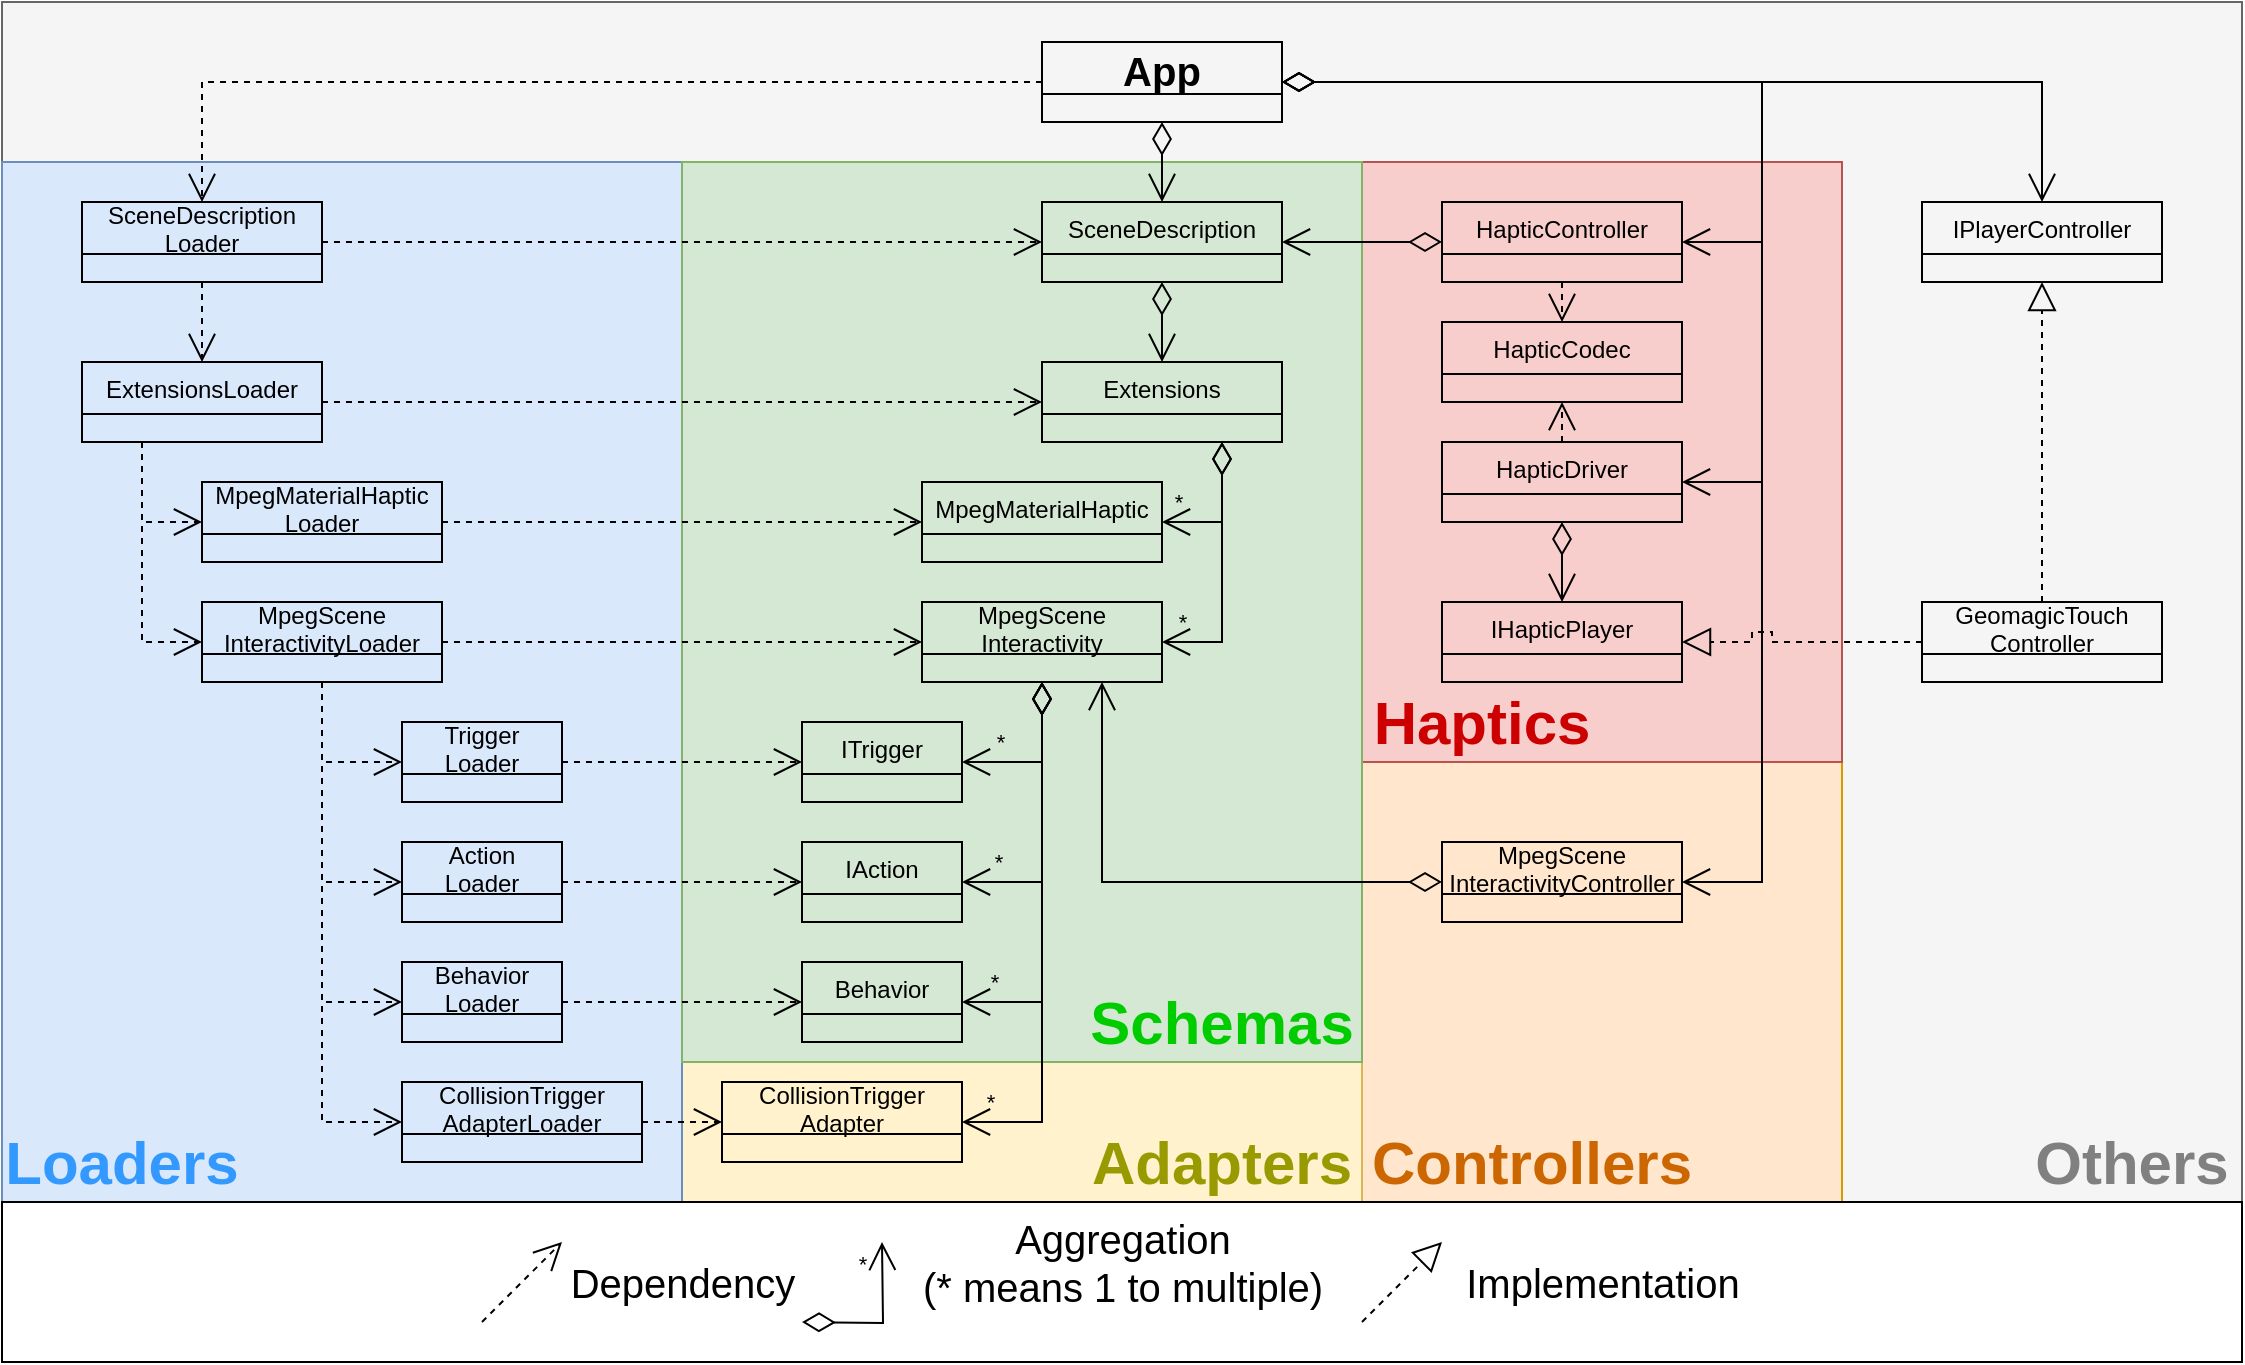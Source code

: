 <mxfile>
    <diagram id="fyaMgkiqP5mFAVbzANFP" name="第 1 页">
        <mxGraphModel dx="1521" dy="1124" grid="1" gridSize="10" guides="1" tooltips="1" connect="1" arrows="1" fold="1" page="1" pageScale="1" pageWidth="827" pageHeight="1169" math="0" shadow="0">
            <root>
                <mxCell id="0"/>
                <mxCell id="1" parent="0"/>
                <mxCell id="86" value="" style="rounded=0;whiteSpace=wrap;html=1;labelBackgroundColor=none;fillColor=#f5f5f5;strokeColor=#666666;fontColor=#333333;" vertex="1" parent="1">
                    <mxGeometry x="40" y="40" width="1120" height="600" as="geometry"/>
                </mxCell>
                <mxCell id="84" value="" style="rounded=0;whiteSpace=wrap;html=1;labelBackgroundColor=none;fillColor=#ffe6cc;strokeColor=#d79b00;" vertex="1" parent="1">
                    <mxGeometry x="720" y="420" width="240" height="220" as="geometry"/>
                </mxCell>
                <mxCell id="83" value="" style="rounded=0;whiteSpace=wrap;html=1;labelBackgroundColor=none;fillColor=#f8cecc;strokeColor=#b85450;" vertex="1" parent="1">
                    <mxGeometry x="720" y="120" width="240" height="300" as="geometry"/>
                </mxCell>
                <mxCell id="82" value="" style="rounded=0;whiteSpace=wrap;html=1;labelBackgroundColor=none;fillColor=#fff2cc;strokeColor=#d6b656;" vertex="1" parent="1">
                    <mxGeometry x="380" y="570" width="340" height="70" as="geometry"/>
                </mxCell>
                <mxCell id="81" value="" style="rounded=0;whiteSpace=wrap;html=1;labelBackgroundColor=none;fillColor=#dae8fc;strokeColor=#6c8ebf;" vertex="1" parent="1">
                    <mxGeometry x="40" y="120" width="340" height="520" as="geometry"/>
                </mxCell>
                <mxCell id="80" value="" style="rounded=0;whiteSpace=wrap;html=1;labelBackgroundColor=none;fillColor=#d5e8d4;strokeColor=#82b366;" vertex="1" parent="1">
                    <mxGeometry x="380" y="120" width="340" height="450" as="geometry"/>
                </mxCell>
                <mxCell id="2" value="App" style="swimlane;fontStyle=1;childLayout=stackLayout;horizontal=1;startSize=26;fillColor=none;horizontalStack=0;resizeParent=1;resizeParentMax=0;resizeLast=0;collapsible=1;marginBottom=0;fontSize=20;" parent="1" vertex="1">
                    <mxGeometry x="560" y="60" width="120" height="40" as="geometry"/>
                </mxCell>
                <mxCell id="6" value="IPlayerController" style="swimlane;fontStyle=0;childLayout=stackLayout;horizontal=1;startSize=26;fillColor=none;horizontalStack=0;resizeParent=1;resizeParentMax=0;resizeLast=0;collapsible=1;marginBottom=0;" parent="1" vertex="1">
                    <mxGeometry x="1000" y="140" width="120" height="40" as="geometry"/>
                </mxCell>
                <mxCell id="7" value="SceneDescription" style="swimlane;fontStyle=0;childLayout=stackLayout;horizontal=1;startSize=26;fillColor=none;horizontalStack=0;resizeParent=1;resizeParentMax=0;resizeLast=0;collapsible=1;marginBottom=0;" vertex="1" parent="1">
                    <mxGeometry x="560" y="140" width="120" height="40" as="geometry"/>
                </mxCell>
                <mxCell id="8" value="MpegScene&#10;InteractivityController" style="swimlane;fontStyle=0;childLayout=stackLayout;horizontal=1;startSize=26;fillColor=none;horizontalStack=0;resizeParent=1;resizeParentMax=0;resizeLast=0;collapsible=1;marginBottom=0;" vertex="1" parent="1">
                    <mxGeometry x="760" y="460" width="120" height="40" as="geometry"/>
                </mxCell>
                <mxCell id="9" value="HapticDriver" style="swimlane;fontStyle=0;childLayout=stackLayout;horizontal=1;startSize=26;fillColor=none;horizontalStack=0;resizeParent=1;resizeParentMax=0;resizeLast=0;collapsible=1;marginBottom=0;" vertex="1" parent="1">
                    <mxGeometry x="760" y="260" width="120" height="40" as="geometry"/>
                </mxCell>
                <mxCell id="10" value="HapticController" style="swimlane;fontStyle=0;childLayout=stackLayout;horizontal=1;startSize=26;fillColor=none;horizontalStack=0;resizeParent=1;resizeParentMax=0;resizeLast=0;collapsible=1;marginBottom=0;" vertex="1" parent="1">
                    <mxGeometry x="760" y="140" width="120" height="40" as="geometry"/>
                </mxCell>
                <mxCell id="11" value="IHapticPlayer" style="swimlane;fontStyle=0;childLayout=stackLayout;horizontal=1;startSize=26;fillColor=none;horizontalStack=0;resizeParent=1;resizeParentMax=0;resizeLast=0;collapsible=1;marginBottom=0;" vertex="1" parent="1">
                    <mxGeometry x="760" y="340" width="120" height="40" as="geometry"/>
                </mxCell>
                <mxCell id="12" value="" style="endArrow=open;html=1;endSize=12;startArrow=diamondThin;startSize=14;startFill=0;edgeStyle=orthogonalEdgeStyle;align=left;verticalAlign=bottom;exitX=1;exitY=0.5;exitDx=0;exitDy=0;entryX=1;entryY=0.5;entryDx=0;entryDy=0;rounded=0;" edge="1" parent="1" source="2" target="8">
                    <mxGeometry x="-1" y="3" relative="1" as="geometry">
                        <mxPoint x="950" y="350" as="sourcePoint"/>
                        <mxPoint x="1110" y="350" as="targetPoint"/>
                        <Array as="points">
                            <mxPoint x="920" y="80"/>
                            <mxPoint x="920" y="480"/>
                        </Array>
                    </mxGeometry>
                </mxCell>
                <mxCell id="13" value="" style="endArrow=open;html=1;endSize=12;startArrow=diamondThin;startSize=14;startFill=0;edgeStyle=orthogonalEdgeStyle;align=left;verticalAlign=bottom;exitX=1;exitY=0.5;exitDx=0;exitDy=0;entryX=1;entryY=0.5;entryDx=0;entryDy=0;rounded=0;" edge="1" parent="1" source="2" target="9">
                    <mxGeometry x="-1" y="3" relative="1" as="geometry">
                        <mxPoint x="850" y="170" as="sourcePoint"/>
                        <mxPoint x="890" y="170" as="targetPoint"/>
                        <Array as="points">
                            <mxPoint x="920" y="80"/>
                            <mxPoint x="920" y="280"/>
                        </Array>
                    </mxGeometry>
                </mxCell>
                <mxCell id="15" value="" style="endArrow=open;html=1;endSize=12;startArrow=diamondThin;startSize=14;startFill=0;edgeStyle=orthogonalEdgeStyle;align=left;verticalAlign=bottom;exitX=1;exitY=0.5;exitDx=0;exitDy=0;entryX=1;entryY=0.5;entryDx=0;entryDy=0;rounded=0;" edge="1" parent="1" source="2" target="10">
                    <mxGeometry x="-1" y="3" relative="1" as="geometry">
                        <mxPoint x="850" y="170" as="sourcePoint"/>
                        <mxPoint x="890" y="250" as="targetPoint"/>
                        <Array as="points">
                            <mxPoint x="920" y="80"/>
                            <mxPoint x="920" y="160"/>
                        </Array>
                    </mxGeometry>
                </mxCell>
                <mxCell id="16" value="" style="endArrow=open;html=1;endSize=12;startArrow=diamondThin;startSize=14;startFill=0;edgeStyle=orthogonalEdgeStyle;align=left;verticalAlign=bottom;entryX=0.5;entryY=0;entryDx=0;entryDy=0;rounded=0;exitX=1;exitY=0.5;exitDx=0;exitDy=0;" edge="1" parent="1" source="2" target="6">
                    <mxGeometry x="-1" y="3" relative="1" as="geometry">
                        <mxPoint x="990" y="-30" as="sourcePoint"/>
                        <mxPoint x="900" y="260" as="targetPoint"/>
                        <Array as="points">
                            <mxPoint x="1060" y="80"/>
                        </Array>
                    </mxGeometry>
                </mxCell>
                <mxCell id="17" value="" style="endArrow=open;html=1;endSize=12;startArrow=diamondThin;startSize=14;startFill=0;edgeStyle=orthogonalEdgeStyle;align=left;verticalAlign=bottom;rounded=0;entryX=0.5;entryY=0;entryDx=0;entryDy=0;exitX=0.5;exitY=1;exitDx=0;exitDy=0;" edge="1" parent="1" source="2" target="7">
                    <mxGeometry x="-1" y="3" relative="1" as="geometry">
                        <mxPoint x="720" y="100" as="sourcePoint"/>
                        <mxPoint x="690" y="150" as="targetPoint"/>
                        <Array as="points"/>
                    </mxGeometry>
                </mxCell>
                <mxCell id="18" value="" style="endArrow=open;html=1;endSize=12;startArrow=diamondThin;startSize=14;startFill=0;edgeStyle=orthogonalEdgeStyle;align=left;verticalAlign=bottom;exitX=0.5;exitY=1;exitDx=0;exitDy=0;entryX=0.5;entryY=0;entryDx=0;entryDy=0;rounded=0;" edge="1" parent="1" source="9" target="11">
                    <mxGeometry x="-1" y="3" relative="1" as="geometry">
                        <mxPoint x="690" y="-10.0" as="sourcePoint"/>
                        <mxPoint x="690" y="350" as="targetPoint"/>
                    </mxGeometry>
                </mxCell>
                <mxCell id="19" value="GeomagicTouch&#10;Controller" style="swimlane;fontStyle=0;childLayout=stackLayout;horizontal=1;startSize=26;fillColor=none;horizontalStack=0;resizeParent=1;resizeParentMax=0;resizeLast=0;collapsible=1;marginBottom=0;" vertex="1" parent="1">
                    <mxGeometry x="1000" y="340" width="120" height="40" as="geometry"/>
                </mxCell>
                <mxCell id="21" value="" style="endArrow=block;dashed=1;endFill=0;endSize=12;html=1;rounded=0;exitX=0;exitY=0.5;exitDx=0;exitDy=0;entryX=1;entryY=0.5;entryDx=0;entryDy=0;jumpStyle=sharp;jumpSize=10;" edge="1" parent="1" source="19" target="11">
                    <mxGeometry width="160" relative="1" as="geometry">
                        <mxPoint x="900" y="120" as="sourcePoint"/>
                        <mxPoint x="1060" y="120" as="targetPoint"/>
                    </mxGeometry>
                </mxCell>
                <mxCell id="23" value="" style="endArrow=block;dashed=1;endFill=0;endSize=12;html=1;rounded=0;exitX=0.5;exitY=0;exitDx=0;exitDy=0;entryX=0.5;entryY=1;entryDx=0;entryDy=0;" edge="1" parent="1" source="19" target="6">
                    <mxGeometry width="160" relative="1" as="geometry">
                        <mxPoint x="910" y="470" as="sourcePoint"/>
                        <mxPoint x="910" y="430" as="targetPoint"/>
                    </mxGeometry>
                </mxCell>
                <mxCell id="24" value="SceneDescription&#10;Loader" style="swimlane;fontStyle=0;childLayout=stackLayout;horizontal=1;startSize=26;fillColor=none;horizontalStack=0;resizeParent=1;resizeParentMax=0;resizeLast=0;collapsible=1;marginBottom=0;" vertex="1" parent="1">
                    <mxGeometry x="80" y="140" width="120" height="40" as="geometry"/>
                </mxCell>
                <mxCell id="25" value="" style="endArrow=open;endSize=12;dashed=1;html=1;rounded=0;entryX=0.5;entryY=0;entryDx=0;entryDy=0;exitX=0;exitY=0.5;exitDx=0;exitDy=0;" edge="1" parent="1" source="2" target="24">
                    <mxGeometry width="160" relative="1" as="geometry">
                        <mxPoint x="640" y="80" as="sourcePoint"/>
                        <mxPoint x="750" y="240" as="targetPoint"/>
                        <Array as="points">
                            <mxPoint x="140" y="80"/>
                            <mxPoint x="140" y="100"/>
                        </Array>
                    </mxGeometry>
                </mxCell>
                <mxCell id="26" value="" style="endArrow=open;endSize=12;dashed=1;html=1;rounded=0;exitX=1;exitY=0.5;exitDx=0;exitDy=0;entryX=0;entryY=0.5;entryDx=0;entryDy=0;" edge="1" parent="1" source="24" target="7">
                    <mxGeometry width="160" relative="1" as="geometry">
                        <mxPoint x="690" y="90" as="sourcePoint"/>
                        <mxPoint x="410" y="60" as="targetPoint"/>
                        <Array as="points"/>
                    </mxGeometry>
                </mxCell>
                <mxCell id="27" value="ExtensionsLoader" style="swimlane;fontStyle=0;childLayout=stackLayout;horizontal=1;startSize=26;fillColor=none;horizontalStack=0;resizeParent=1;resizeParentMax=0;resizeLast=0;collapsible=1;marginBottom=0;" vertex="1" parent="1">
                    <mxGeometry x="80" y="220" width="120" height="40" as="geometry"/>
                </mxCell>
                <mxCell id="29" value="" style="endArrow=open;endSize=12;dashed=1;html=1;rounded=0;exitX=0.5;exitY=1;exitDx=0;exitDy=0;entryX=0.5;entryY=0;entryDx=0;entryDy=0;" edge="1" parent="1" source="24" target="27">
                    <mxGeometry width="160" relative="1" as="geometry">
                        <mxPoint x="250" y="170.0" as="sourcePoint"/>
                        <mxPoint x="290" y="170.0" as="targetPoint"/>
                        <Array as="points"/>
                    </mxGeometry>
                </mxCell>
                <mxCell id="30" value="Extensions" style="swimlane;fontStyle=0;childLayout=stackLayout;horizontal=1;startSize=26;fillColor=none;horizontalStack=0;resizeParent=1;resizeParentMax=0;resizeLast=0;collapsible=1;marginBottom=0;" vertex="1" parent="1">
                    <mxGeometry x="560" y="220" width="120" height="40" as="geometry"/>
                </mxCell>
                <mxCell id="31" value="" style="endArrow=open;html=1;endSize=12;startArrow=diamondThin;startSize=14;startFill=0;edgeStyle=orthogonalEdgeStyle;align=left;verticalAlign=bottom;exitX=0.5;exitY=1;exitDx=0;exitDy=0;entryX=0.5;entryY=0;entryDx=0;entryDy=0;rounded=0;" edge="1" parent="1" source="7" target="30">
                    <mxGeometry x="-1" y="3" relative="1" as="geometry">
                        <mxPoint x="750" y="110.0" as="sourcePoint"/>
                        <mxPoint x="750" y="470" as="targetPoint"/>
                    </mxGeometry>
                </mxCell>
                <mxCell id="32" value="" style="endArrow=open;endSize=12;dashed=1;html=1;rounded=0;exitX=1;exitY=0.5;exitDx=0;exitDy=0;entryX=0;entryY=0.5;entryDx=0;entryDy=0;" edge="1" parent="1" source="27" target="30">
                    <mxGeometry width="160" relative="1" as="geometry">
                        <mxPoint x="490" y="170.0" as="sourcePoint"/>
                        <mxPoint x="530" y="170.0" as="targetPoint"/>
                        <Array as="points"/>
                    </mxGeometry>
                </mxCell>
                <mxCell id="33" value="MpegMaterialHaptic" style="swimlane;fontStyle=0;childLayout=stackLayout;horizontal=1;startSize=26;fillColor=none;horizontalStack=0;resizeParent=1;resizeParentMax=0;resizeLast=0;collapsible=1;marginBottom=0;" vertex="1" parent="1">
                    <mxGeometry x="500" y="280" width="120" height="40" as="geometry"/>
                </mxCell>
                <mxCell id="34" value="MpegScene&#10;Interactivity" style="swimlane;fontStyle=0;childLayout=stackLayout;horizontal=1;startSize=26;fillColor=none;horizontalStack=0;resizeParent=1;resizeParentMax=0;resizeLast=0;collapsible=1;marginBottom=0;" vertex="1" parent="1">
                    <mxGeometry x="500" y="340" width="120" height="40" as="geometry"/>
                </mxCell>
                <mxCell id="35" value="" style="endArrow=open;html=1;endSize=12;startArrow=diamondThin;startSize=14;startFill=0;edgeStyle=orthogonalEdgeStyle;align=left;verticalAlign=bottom;exitX=0.75;exitY=1;exitDx=0;exitDy=0;entryX=1;entryY=0.5;entryDx=0;entryDy=0;rounded=0;" edge="1" parent="1" source="30" target="33">
                    <mxGeometry x="-1" y="3" relative="1" as="geometry">
                        <mxPoint x="630" y="190.0" as="sourcePoint"/>
                        <mxPoint x="630" y="230.0" as="targetPoint"/>
                        <Array as="points">
                            <mxPoint x="650" y="300"/>
                        </Array>
                    </mxGeometry>
                </mxCell>
                <mxCell id="38" value="*" style="edgeLabel;html=1;align=center;verticalAlign=middle;resizable=0;points=[];labelBackgroundColor=none;" vertex="1" connectable="0" parent="35">
                    <mxGeometry x="0.574" relative="1" as="geometry">
                        <mxPoint x="-7" y="-10" as="offset"/>
                    </mxGeometry>
                </mxCell>
                <mxCell id="36" value="" style="endArrow=open;html=1;endSize=12;startArrow=diamondThin;startSize=14;startFill=0;edgeStyle=orthogonalEdgeStyle;align=left;verticalAlign=bottom;exitX=0.75;exitY=1;exitDx=0;exitDy=0;entryX=1;entryY=0.5;entryDx=0;entryDy=0;rounded=0;" edge="1" parent="1" source="30" target="34">
                    <mxGeometry x="-1" y="3" relative="1" as="geometry">
                        <mxPoint x="630" y="270" as="sourcePoint"/>
                        <mxPoint x="610" y="330" as="targetPoint"/>
                    </mxGeometry>
                </mxCell>
                <mxCell id="39" value="*" style="edgeLabel;html=1;align=center;verticalAlign=middle;resizable=0;points=[];labelBackgroundColor=none;" vertex="1" connectable="0" parent="36">
                    <mxGeometry x="0.845" relative="1" as="geometry">
                        <mxPoint y="-10" as="offset"/>
                    </mxGeometry>
                </mxCell>
                <mxCell id="37" value="ITrigger" style="swimlane;fontStyle=0;childLayout=stackLayout;horizontal=1;startSize=26;fillColor=none;horizontalStack=0;resizeParent=1;resizeParentMax=0;resizeLast=0;collapsible=1;marginBottom=0;" vertex="1" parent="1">
                    <mxGeometry x="440" y="400" width="80" height="40" as="geometry"/>
                </mxCell>
                <mxCell id="40" value="IAction" style="swimlane;fontStyle=0;childLayout=stackLayout;horizontal=1;startSize=26;fillColor=none;horizontalStack=0;resizeParent=1;resizeParentMax=0;resizeLast=0;collapsible=1;marginBottom=0;" vertex="1" parent="1">
                    <mxGeometry x="440" y="460" width="80" height="40" as="geometry"/>
                </mxCell>
                <mxCell id="41" value="Behavior" style="swimlane;fontStyle=0;childLayout=stackLayout;horizontal=1;startSize=26;fillColor=none;horizontalStack=0;resizeParent=1;resizeParentMax=0;resizeLast=0;collapsible=1;marginBottom=0;" vertex="1" parent="1">
                    <mxGeometry x="440" y="520" width="80" height="40" as="geometry"/>
                </mxCell>
                <mxCell id="42" value="" style="endArrow=open;html=1;endSize=12;startArrow=diamondThin;startSize=14;startFill=0;edgeStyle=orthogonalEdgeStyle;align=left;verticalAlign=bottom;exitX=0.5;exitY=1;exitDx=0;exitDy=0;entryX=1;entryY=0.5;entryDx=0;entryDy=0;rounded=0;" edge="1" parent="1" source="34" target="37">
                    <mxGeometry x="-1" y="3" relative="1" as="geometry">
                        <mxPoint x="630" y="270" as="sourcePoint"/>
                        <mxPoint x="610" y="410" as="targetPoint"/>
                    </mxGeometry>
                </mxCell>
                <mxCell id="43" value="*" style="edgeLabel;html=1;align=center;verticalAlign=middle;resizable=0;points=[];labelBackgroundColor=none;" vertex="1" connectable="0" parent="42">
                    <mxGeometry x="0.845" relative="1" as="geometry">
                        <mxPoint x="13" y="-10" as="offset"/>
                    </mxGeometry>
                </mxCell>
                <mxCell id="44" value="" style="endArrow=open;html=1;endSize=12;startArrow=diamondThin;startSize=14;startFill=0;edgeStyle=orthogonalEdgeStyle;align=left;verticalAlign=bottom;exitX=0.5;exitY=1;exitDx=0;exitDy=0;entryX=1;entryY=0.5;entryDx=0;entryDy=0;rounded=0;" edge="1" parent="1" source="34" target="40">
                    <mxGeometry x="-1" y="3" relative="1" as="geometry">
                        <mxPoint x="600" y="430" as="sourcePoint"/>
                        <mxPoint x="570" y="490" as="targetPoint"/>
                    </mxGeometry>
                </mxCell>
                <mxCell id="45" value="*" style="edgeLabel;html=1;align=center;verticalAlign=middle;resizable=0;points=[];labelBackgroundColor=none;" vertex="1" connectable="0" parent="44">
                    <mxGeometry x="0.845" relative="1" as="geometry">
                        <mxPoint x="7" y="-10" as="offset"/>
                    </mxGeometry>
                </mxCell>
                <mxCell id="46" value="" style="endArrow=open;html=1;endSize=12;startArrow=diamondThin;startSize=14;startFill=0;edgeStyle=orthogonalEdgeStyle;align=left;verticalAlign=bottom;entryX=1;entryY=0.5;entryDx=0;entryDy=0;rounded=0;exitX=0.5;exitY=1;exitDx=0;exitDy=0;" edge="1" parent="1" source="34" target="41">
                    <mxGeometry x="-1" y="3" relative="1" as="geometry">
                        <mxPoint x="550" y="420" as="sourcePoint"/>
                        <mxPoint x="570" y="570" as="targetPoint"/>
                    </mxGeometry>
                </mxCell>
                <mxCell id="47" value="*" style="edgeLabel;html=1;align=center;verticalAlign=middle;resizable=0;points=[];labelBackgroundColor=none;" vertex="1" connectable="0" parent="46">
                    <mxGeometry x="0.845" relative="1" as="geometry">
                        <mxPoint y="-10" as="offset"/>
                    </mxGeometry>
                </mxCell>
                <mxCell id="48" value="CollisionTrigger&#10;Adapter" style="swimlane;fontStyle=0;childLayout=stackLayout;horizontal=1;startSize=26;fillColor=none;horizontalStack=0;resizeParent=1;resizeParentMax=0;resizeLast=0;collapsible=1;marginBottom=0;" vertex="1" parent="1">
                    <mxGeometry x="400" y="580" width="120" height="40" as="geometry"/>
                </mxCell>
                <mxCell id="49" value="" style="endArrow=open;html=1;endSize=12;startArrow=diamondThin;startSize=14;startFill=0;edgeStyle=orthogonalEdgeStyle;align=left;verticalAlign=bottom;exitX=0.5;exitY=1;exitDx=0;exitDy=0;entryX=1;entryY=0.5;entryDx=0;entryDy=0;rounded=0;" edge="1" parent="1" source="34" target="48">
                    <mxGeometry x="-1" y="3" relative="1" as="geometry">
                        <mxPoint x="600" y="430" as="sourcePoint"/>
                        <mxPoint x="570" y="650" as="targetPoint"/>
                    </mxGeometry>
                </mxCell>
                <mxCell id="50" value="*" style="edgeLabel;html=1;align=center;verticalAlign=middle;resizable=0;points=[];labelBackgroundColor=none;" vertex="1" connectable="0" parent="49">
                    <mxGeometry x="0.845" relative="1" as="geometry">
                        <mxPoint x="-6" y="-10" as="offset"/>
                    </mxGeometry>
                </mxCell>
                <mxCell id="51" value="MpegMaterialHaptic&#10;Loader" style="swimlane;fontStyle=0;childLayout=stackLayout;horizontal=1;startSize=26;fillColor=none;horizontalStack=0;resizeParent=1;resizeParentMax=0;resizeLast=0;collapsible=1;marginBottom=0;" vertex="1" parent="1">
                    <mxGeometry x="140" y="280" width="120" height="40" as="geometry"/>
                </mxCell>
                <mxCell id="52" value="MpegScene&#10;InteractivityLoader" style="swimlane;fontStyle=0;childLayout=stackLayout;horizontal=1;startSize=26;fillColor=none;horizontalStack=0;resizeParent=1;resizeParentMax=0;resizeLast=0;collapsible=1;marginBottom=0;" vertex="1" parent="1">
                    <mxGeometry x="140" y="340" width="120" height="40" as="geometry"/>
                </mxCell>
                <mxCell id="55" value="" style="endArrow=open;endSize=12;dashed=1;html=1;rounded=0;exitX=1;exitY=0.5;exitDx=0;exitDy=0;entryX=0;entryY=0.5;entryDx=0;entryDy=0;" edge="1" parent="1" source="51" target="33">
                    <mxGeometry width="160" relative="1" as="geometry">
                        <mxPoint x="370" y="250" as="sourcePoint"/>
                        <mxPoint x="570" y="250" as="targetPoint"/>
                        <Array as="points"/>
                    </mxGeometry>
                </mxCell>
                <mxCell id="56" value="" style="endArrow=open;endSize=12;dashed=1;html=1;rounded=0;exitX=1;exitY=0.5;exitDx=0;exitDy=0;entryX=0;entryY=0.5;entryDx=0;entryDy=0;" edge="1" parent="1" source="52" target="34">
                    <mxGeometry width="160" relative="1" as="geometry">
                        <mxPoint x="380" y="260" as="sourcePoint"/>
                        <mxPoint x="580" y="260" as="targetPoint"/>
                        <Array as="points"/>
                    </mxGeometry>
                </mxCell>
                <mxCell id="57" value="Trigger&#10;Loader" style="swimlane;fontStyle=0;childLayout=stackLayout;horizontal=1;startSize=26;fillColor=none;horizontalStack=0;resizeParent=1;resizeParentMax=0;resizeLast=0;collapsible=1;marginBottom=0;" vertex="1" parent="1">
                    <mxGeometry x="240" y="400" width="80" height="40" as="geometry"/>
                </mxCell>
                <mxCell id="58" value="Action&#10;Loader" style="swimlane;fontStyle=0;childLayout=stackLayout;horizontal=1;startSize=26;fillColor=none;horizontalStack=0;resizeParent=1;resizeParentMax=0;resizeLast=0;collapsible=1;marginBottom=0;" vertex="1" parent="1">
                    <mxGeometry x="240" y="460" width="80" height="40" as="geometry"/>
                </mxCell>
                <mxCell id="59" value="Behavior&#10;Loader" style="swimlane;fontStyle=0;childLayout=stackLayout;horizontal=1;startSize=26;fillColor=none;horizontalStack=0;resizeParent=1;resizeParentMax=0;resizeLast=0;collapsible=1;marginBottom=0;" vertex="1" parent="1">
                    <mxGeometry x="240" y="520" width="80" height="40" as="geometry"/>
                </mxCell>
                <mxCell id="60" value="" style="endArrow=open;endSize=12;dashed=1;html=1;rounded=0;exitX=0.25;exitY=1;exitDx=0;exitDy=0;entryX=0;entryY=0.5;entryDx=0;entryDy=0;" edge="1" parent="1" source="27" target="51">
                    <mxGeometry width="160" relative="1" as="geometry">
                        <mxPoint x="210" y="250" as="sourcePoint"/>
                        <mxPoint x="450" y="250" as="targetPoint"/>
                        <Array as="points">
                            <mxPoint x="110" y="300"/>
                        </Array>
                    </mxGeometry>
                </mxCell>
                <mxCell id="61" value="" style="endArrow=open;endSize=12;dashed=1;html=1;rounded=0;exitX=0.25;exitY=1;exitDx=0;exitDy=0;entryX=0;entryY=0.5;entryDx=0;entryDy=0;" edge="1" parent="1" source="27" target="52">
                    <mxGeometry width="160" relative="1" as="geometry">
                        <mxPoint x="220" y="260" as="sourcePoint"/>
                        <mxPoint x="460" y="260" as="targetPoint"/>
                        <Array as="points">
                            <mxPoint x="110" y="360"/>
                        </Array>
                    </mxGeometry>
                </mxCell>
                <mxCell id="62" value="" style="endArrow=open;endSize=12;dashed=1;html=1;rounded=0;exitX=0.5;exitY=1;exitDx=0;exitDy=0;entryX=0;entryY=0.5;entryDx=0;entryDy=0;" edge="1" parent="1" source="52" target="57">
                    <mxGeometry width="160" relative="1" as="geometry">
                        <mxPoint x="120" y="270" as="sourcePoint"/>
                        <mxPoint x="130" y="520" as="targetPoint"/>
                        <Array as="points">
                            <mxPoint x="200" y="420"/>
                        </Array>
                    </mxGeometry>
                </mxCell>
                <mxCell id="63" value="" style="endArrow=open;endSize=12;dashed=1;html=1;rounded=0;exitX=0.5;exitY=1;exitDx=0;exitDy=0;entryX=0;entryY=0.5;entryDx=0;entryDy=0;" edge="1" parent="1" source="52" target="58">
                    <mxGeometry width="160" relative="1" as="geometry">
                        <mxPoint x="60" y="510" as="sourcePoint"/>
                        <mxPoint x="90" y="570" as="targetPoint"/>
                        <Array as="points">
                            <mxPoint x="200" y="480"/>
                        </Array>
                    </mxGeometry>
                </mxCell>
                <mxCell id="64" value="" style="endArrow=open;endSize=12;dashed=1;html=1;rounded=0;exitX=0.5;exitY=1;exitDx=0;exitDy=0;entryX=0;entryY=0.5;entryDx=0;entryDy=0;" edge="1" parent="1" source="52" target="59">
                    <mxGeometry width="160" relative="1" as="geometry">
                        <mxPoint x="190" y="440" as="sourcePoint"/>
                        <mxPoint x="220" y="500" as="targetPoint"/>
                        <Array as="points">
                            <mxPoint x="200" y="540"/>
                        </Array>
                    </mxGeometry>
                </mxCell>
                <mxCell id="65" value="" style="endArrow=open;endSize=12;dashed=1;html=1;rounded=0;exitX=1;exitY=0.5;exitDx=0;exitDy=0;entryX=0;entryY=0.5;entryDx=0;entryDy=0;" edge="1" parent="1" source="57" target="37">
                    <mxGeometry width="160" relative="1" as="geometry">
                        <mxPoint x="350" y="410" as="sourcePoint"/>
                        <mxPoint x="510" y="410" as="targetPoint"/>
                        <Array as="points"/>
                    </mxGeometry>
                </mxCell>
                <mxCell id="66" value="" style="endArrow=open;endSize=12;dashed=1;html=1;rounded=0;exitX=1;exitY=0.5;exitDx=0;exitDy=0;entryX=0;entryY=0.5;entryDx=0;entryDy=0;" edge="1" parent="1" source="58" target="40">
                    <mxGeometry width="160" relative="1" as="geometry">
                        <mxPoint x="360" y="420" as="sourcePoint"/>
                        <mxPoint x="520" y="420" as="targetPoint"/>
                        <Array as="points"/>
                    </mxGeometry>
                </mxCell>
                <mxCell id="67" value="" style="endArrow=open;endSize=12;dashed=1;html=1;rounded=0;exitX=1;exitY=0.5;exitDx=0;exitDy=0;entryX=0;entryY=0.5;entryDx=0;entryDy=0;" edge="1" parent="1" source="59" target="41">
                    <mxGeometry width="160" relative="1" as="geometry">
                        <mxPoint x="370" y="430" as="sourcePoint"/>
                        <mxPoint x="530" y="430" as="targetPoint"/>
                        <Array as="points"/>
                    </mxGeometry>
                </mxCell>
                <mxCell id="68" value="CollisionTrigger&#10;AdapterLoader" style="swimlane;fontStyle=0;childLayout=stackLayout;horizontal=1;startSize=26;fillColor=none;horizontalStack=0;resizeParent=1;resizeParentMax=0;resizeLast=0;collapsible=1;marginBottom=0;" vertex="1" parent="1">
                    <mxGeometry x="240" y="580" width="120" height="40" as="geometry"/>
                </mxCell>
                <mxCell id="69" value="" style="endArrow=open;endSize=12;dashed=1;html=1;rounded=0;exitX=1;exitY=0.5;exitDx=0;exitDy=0;entryX=0;entryY=0.5;entryDx=0;entryDy=0;" edge="1" parent="1" source="68" target="48">
                    <mxGeometry width="160" relative="1" as="geometry">
                        <mxPoint x="370" y="650" as="sourcePoint"/>
                        <mxPoint x="490" y="650" as="targetPoint"/>
                        <Array as="points"/>
                    </mxGeometry>
                </mxCell>
                <mxCell id="70" value="" style="endArrow=open;endSize=12;dashed=1;html=1;rounded=0;exitX=0.5;exitY=1;exitDx=0;exitDy=0;entryX=0;entryY=0.5;entryDx=0;entryDy=0;" edge="1" parent="1" source="52" target="68">
                    <mxGeometry width="160" relative="1" as="geometry">
                        <mxPoint x="180" y="430" as="sourcePoint"/>
                        <mxPoint x="210" y="650" as="targetPoint"/>
                        <Array as="points">
                            <mxPoint x="200" y="600"/>
                        </Array>
                    </mxGeometry>
                </mxCell>
                <mxCell id="74" value="HapticCodec" style="swimlane;fontStyle=0;childLayout=stackLayout;horizontal=1;startSize=26;fillColor=none;horizontalStack=0;resizeParent=1;resizeParentMax=0;resizeLast=0;collapsible=1;marginBottom=0;" vertex="1" parent="1">
                    <mxGeometry x="760" y="200" width="120" height="40" as="geometry"/>
                </mxCell>
                <mxCell id="75" value="" style="endArrow=open;endSize=12;dashed=1;html=1;rounded=0;exitX=0.5;exitY=1;exitDx=0;exitDy=0;entryX=0.5;entryY=0;entryDx=0;entryDy=0;" edge="1" parent="1" source="10" target="74">
                    <mxGeometry width="160" relative="1" as="geometry">
                        <mxPoint x="960" y="359.5" as="sourcePoint"/>
                        <mxPoint x="1240" y="359.5" as="targetPoint"/>
                        <Array as="points"/>
                    </mxGeometry>
                </mxCell>
                <mxCell id="76" value="" style="endArrow=open;endSize=12;dashed=1;html=1;rounded=0;exitX=0.5;exitY=0;exitDx=0;exitDy=0;entryX=0.5;entryY=1;entryDx=0;entryDy=0;" edge="1" parent="1" source="9" target="74">
                    <mxGeometry width="160" relative="1" as="geometry">
                        <mxPoint x="180" y="140" as="sourcePoint"/>
                        <mxPoint x="460" y="140" as="targetPoint"/>
                        <Array as="points"/>
                    </mxGeometry>
                </mxCell>
                <mxCell id="77" value="" style="endArrow=open;html=1;endSize=12;startArrow=diamondThin;startSize=14;startFill=0;edgeStyle=orthogonalEdgeStyle;align=left;verticalAlign=bottom;exitX=0;exitY=0.5;exitDx=0;exitDy=0;entryX=0.75;entryY=1;entryDx=0;entryDy=0;rounded=0;" edge="1" parent="1" source="8" target="34">
                    <mxGeometry x="-1" y="3" relative="1" as="geometry">
                        <mxPoint x="600" y="430" as="sourcePoint"/>
                        <mxPoint x="570" y="730" as="targetPoint"/>
                        <Array as="points">
                            <mxPoint x="590" y="480"/>
                        </Array>
                    </mxGeometry>
                </mxCell>
                <mxCell id="79" value="" style="endArrow=open;html=1;endSize=12;startArrow=diamondThin;startSize=14;startFill=0;edgeStyle=orthogonalEdgeStyle;align=left;verticalAlign=bottom;rounded=0;entryX=1;entryY=0.5;entryDx=0;entryDy=0;jumpStyle=none;jumpSize=10;exitX=0;exitY=0.5;exitDx=0;exitDy=0;" edge="1" parent="1" source="10" target="7">
                    <mxGeometry x="-1" y="3" relative="1" as="geometry">
                        <mxPoint x="740" y="210" as="sourcePoint"/>
                        <mxPoint x="470" y="100" as="targetPoint"/>
                        <Array as="points"/>
                    </mxGeometry>
                </mxCell>
                <mxCell id="87" value="Loaders" style="text;html=1;strokeColor=none;fillColor=none;align=center;verticalAlign=middle;whiteSpace=wrap;rounded=0;labelBackgroundColor=none;fontStyle=1;fontColor=#3399FF;fontSize=30;" vertex="1" parent="1">
                    <mxGeometry x="40" y="600" width="120" height="40" as="geometry"/>
                </mxCell>
                <mxCell id="88" value="Schemas" style="text;html=1;strokeColor=none;fillColor=none;align=center;verticalAlign=middle;whiteSpace=wrap;rounded=0;labelBackgroundColor=none;fontStyle=1;fontColor=#00CC00;fontSize=30;" vertex="1" parent="1">
                    <mxGeometry x="580" y="530" width="140" height="40" as="geometry"/>
                </mxCell>
                <mxCell id="89" value="Adapters" style="text;html=1;strokeColor=none;fillColor=none;align=center;verticalAlign=middle;whiteSpace=wrap;rounded=0;labelBackgroundColor=none;fontStyle=1;fontColor=#999900;fontSize=30;labelBorderColor=none;" vertex="1" parent="1">
                    <mxGeometry x="580" y="600" width="140" height="40" as="geometry"/>
                </mxCell>
                <mxCell id="90" value="Controllers" style="text;html=1;strokeColor=none;fillColor=none;align=center;verticalAlign=middle;whiteSpace=wrap;rounded=0;labelBackgroundColor=none;fontStyle=1;fontColor=#CC6600;fontSize=30;" vertex="1" parent="1">
                    <mxGeometry x="720" y="600" width="170" height="40" as="geometry"/>
                </mxCell>
                <mxCell id="91" value="Haptics" style="text;html=1;strokeColor=none;fillColor=none;align=center;verticalAlign=middle;whiteSpace=wrap;rounded=0;labelBackgroundColor=none;fontStyle=1;fontColor=#CC0000;fontSize=30;" vertex="1" parent="1">
                    <mxGeometry x="720" y="380" width="120" height="40" as="geometry"/>
                </mxCell>
                <mxCell id="92" value="Others" style="text;html=1;strokeColor=none;fillColor=none;align=center;verticalAlign=middle;whiteSpace=wrap;rounded=0;labelBackgroundColor=none;fontStyle=1;fontColor=#808080;fontSize=30;" vertex="1" parent="1">
                    <mxGeometry x="1050" y="600" width="110" height="40" as="geometry"/>
                </mxCell>
                <mxCell id="100" value="" style="rounded=0;whiteSpace=wrap;html=1;labelBackgroundColor=none;labelBorderColor=none;fontSize=20;fontColor=#000000;fillColor=none;" vertex="1" parent="1">
                    <mxGeometry x="40" y="640" width="1120" height="80" as="geometry"/>
                </mxCell>
                <mxCell id="93" value="" style="endArrow=open;endSize=12;dashed=1;html=1;rounded=0;" edge="1" parent="1">
                    <mxGeometry width="160" relative="1" as="geometry">
                        <mxPoint x="280" y="700" as="sourcePoint"/>
                        <mxPoint x="320" y="660" as="targetPoint"/>
                        <Array as="points"/>
                    </mxGeometry>
                </mxCell>
                <mxCell id="94" value="Dependency" style="text;html=1;align=center;verticalAlign=middle;resizable=0;points=[];autosize=1;strokeColor=none;fillColor=none;fontSize=20;fontColor=#000000;" vertex="1" parent="1">
                    <mxGeometry x="310.345" y="660.003" width="140" height="40" as="geometry"/>
                </mxCell>
                <mxCell id="95" value="" style="endArrow=open;html=1;endSize=12;startArrow=diamondThin;startSize=14;startFill=0;edgeStyle=orthogonalEdgeStyle;align=left;verticalAlign=bottom;rounded=0;" edge="1" parent="1">
                    <mxGeometry x="-1" y="3" relative="1" as="geometry">
                        <mxPoint x="440" y="700" as="sourcePoint"/>
                        <mxPoint x="479.998" y="660.003" as="targetPoint"/>
                    </mxGeometry>
                </mxCell>
                <mxCell id="96" value="*" style="edgeLabel;html=1;align=center;verticalAlign=middle;resizable=0;points=[];labelBackgroundColor=none;" vertex="1" connectable="0" parent="95">
                    <mxGeometry x="0.845" relative="1" as="geometry">
                        <mxPoint x="-10" y="4" as="offset"/>
                    </mxGeometry>
                </mxCell>
                <mxCell id="97" value="Aggregation&lt;br&gt;(* means 1 to multiple)" style="text;html=1;align=center;verticalAlign=middle;resizable=0;points=[];autosize=1;strokeColor=none;fillColor=none;fontSize=20;fontColor=#000000;" vertex="1" parent="1">
                    <mxGeometry x="489.996" y="640" width="220" height="60" as="geometry"/>
                </mxCell>
                <mxCell id="98" value="" style="endArrow=block;dashed=1;endFill=0;endSize=12;html=1;rounded=0;" edge="1" parent="1">
                    <mxGeometry width="160" relative="1" as="geometry">
                        <mxPoint x="720" y="700" as="sourcePoint"/>
                        <mxPoint x="760" y="660" as="targetPoint"/>
                    </mxGeometry>
                </mxCell>
                <mxCell id="99" value="Implementation" style="text;html=1;align=center;verticalAlign=middle;resizable=0;points=[];autosize=1;strokeColor=none;fillColor=none;fontSize=20;fontColor=#000000;" vertex="1" parent="1">
                    <mxGeometry x="760.003" y="660.003" width="160" height="40" as="geometry"/>
                </mxCell>
            </root>
        </mxGraphModel>
    </diagram>
</mxfile>